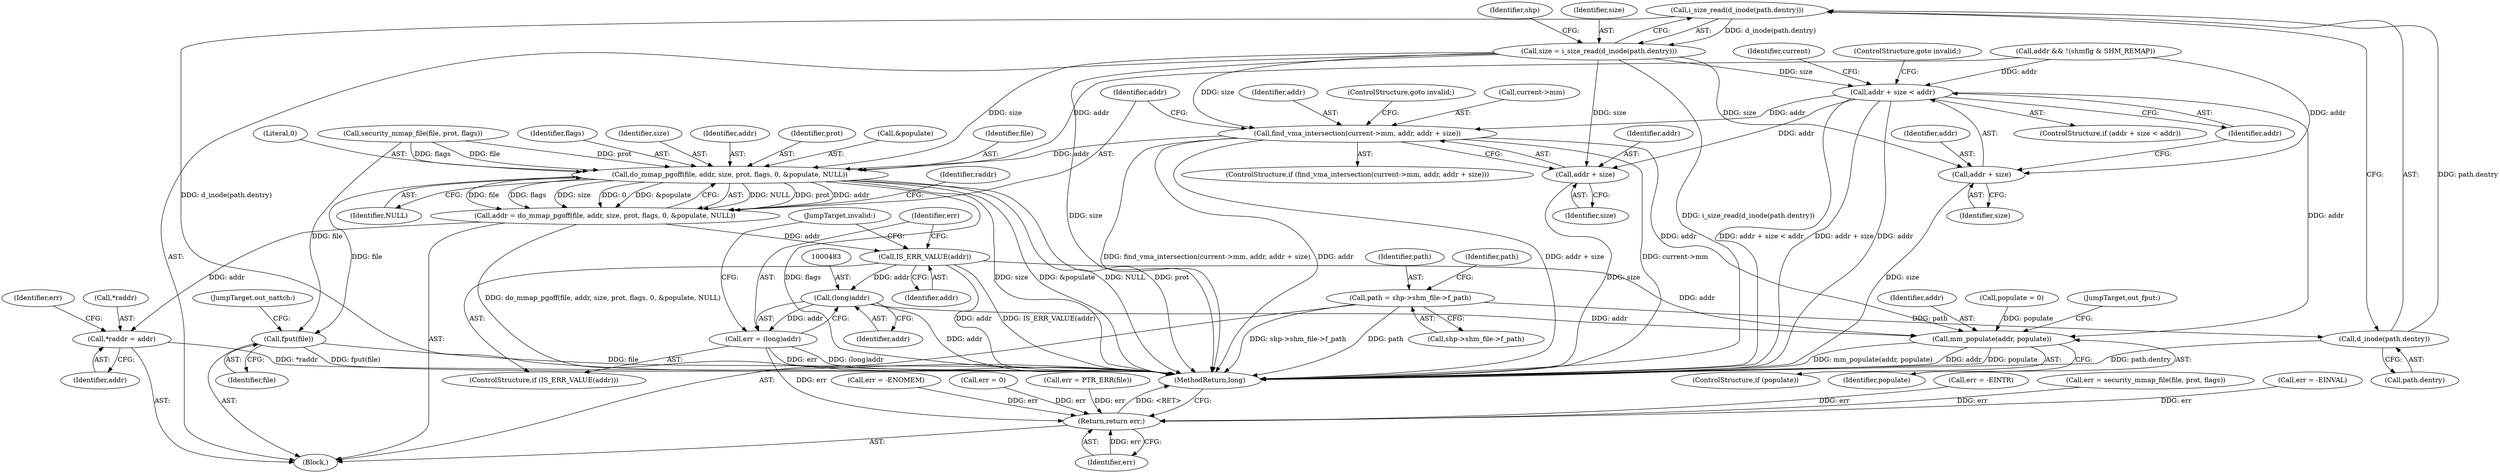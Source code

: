 digraph "0_linux_e1d35d4dc7f089e6c9c080d556feedf9c706f0c7@API" {
"1000306" [label="(Call,i_size_read(d_inode(path.dentry)))"];
"1000307" [label="(Call,d_inode(path.dentry))"];
"1000290" [label="(Call,path = shp->shm_file->f_path)"];
"1000304" [label="(Call,size = i_size_read(d_inode(path.dentry)))"];
"1000442" [label="(Call,addr + size < addr)"];
"1000449" [label="(Call,find_vma_intersection(current->mm, addr, addr + size))"];
"1000460" [label="(Call,do_mmap_pgoff(file, addr, size, prot, flags, 0, &populate, NULL))"];
"1000458" [label="(Call,addr = do_mmap_pgoff(file, addr, size, prot, flags, 0, &populate, NULL))"];
"1000470" [label="(Call,*raddr = addr)"];
"1000478" [label="(Call,IS_ERR_VALUE(addr))"];
"1000482" [label="(Call,(long)addr)"];
"1000480" [label="(Call,err = (long)addr)"];
"1000533" [label="(Return,return err;)"];
"1000495" [label="(Call,mm_populate(addr, populate))"];
"1000499" [label="(Call,fput(file))"];
"1000454" [label="(Call,addr + size)"];
"1000443" [label="(Call,addr + size)"];
"1000471" [label="(Call,*raddr)"];
"1000109" [label="(Block,)"];
"1000473" [label="(Identifier,addr)"];
"1000443" [label="(Call,addr + size)"];
"1000408" [label="(Call,security_mmap_file(file, prot, flags))"];
"1000474" [label="(Call,err = 0)"];
"1000493" [label="(ControlStructure,if (populate))"];
"1000496" [label="(Identifier,addr)"];
"1000451" [label="(Identifier,current)"];
"1000292" [label="(Call,shp->shm_file->f_path)"];
"1000540" [label="(MethodReturn,long)"];
"1000465" [label="(Identifier,flags)"];
"1000457" [label="(ControlStructure,goto invalid;)"];
"1000475" [label="(Identifier,err)"];
"1000351" [label="(Call,err = PTR_ERR(file))"];
"1000485" [label="(JumpTarget,invalid:)"];
"1000450" [label="(Call,current->mm)"];
"1000123" [label="(Call,populate = 0)"];
"1000449" [label="(Call,find_vma_intersection(current->mm, addr, addr + size))"];
"1000291" [label="(Identifier,path)"];
"1000424" [label="(Call,err = -EINTR)"];
"1000444" [label="(Identifier,addr)"];
"1000314" [label="(Identifier,shp)"];
"1000480" [label="(Call,err = (long)addr)"];
"1000463" [label="(Identifier,size)"];
"1000459" [label="(Identifier,addr)"];
"1000448" [label="(ControlStructure,if (find_vma_intersection(current->mm, addr, addr + size)))"];
"1000460" [label="(Call,do_mmap_pgoff(file, addr, size, prot, flags, 0, &populate, NULL))"];
"1000484" [label="(Identifier,addr)"];
"1000481" [label="(Identifier,err)"];
"1000441" [label="(ControlStructure,if (addr + size < addr))"];
"1000305" [label="(Identifier,size)"];
"1000482" [label="(Call,(long)addr)"];
"1000464" [label="(Identifier,prot)"];
"1000467" [label="(Call,&populate)"];
"1000478" [label="(Call,IS_ERR_VALUE(addr))"];
"1000499" [label="(Call,fput(file))"];
"1000498" [label="(JumpTarget,out_fput:)"];
"1000406" [label="(Call,err = security_mmap_file(file, prot, flags))"];
"1000447" [label="(ControlStructure,goto invalid;)"];
"1000470" [label="(Call,*raddr = addr)"];
"1000477" [label="(ControlStructure,if (IS_ERR_VALUE(addr)))"];
"1000534" [label="(Identifier,err)"];
"1000495" [label="(Call,mm_populate(addr, populate))"];
"1000455" [label="(Identifier,addr)"];
"1000456" [label="(Identifier,size)"];
"1000437" [label="(Call,err = -EINVAL)"];
"1000458" [label="(Call,addr = do_mmap_pgoff(file, addr, size, prot, flags, 0, &populate, NULL))"];
"1000307" [label="(Call,d_inode(path.dentry))"];
"1000308" [label="(Call,path.dentry)"];
"1000469" [label="(Identifier,NULL)"];
"1000461" [label="(Identifier,file)"];
"1000479" [label="(Identifier,addr)"];
"1000533" [label="(Return,return err;)"];
"1000453" [label="(Identifier,addr)"];
"1000500" [label="(Identifier,file)"];
"1000304" [label="(Call,size = i_size_read(d_inode(path.dentry)))"];
"1000446" [label="(Identifier,addr)"];
"1000306" [label="(Call,i_size_read(d_inode(path.dentry)))"];
"1000466" [label="(Literal,0)"];
"1000472" [label="(Identifier,raddr)"];
"1000430" [label="(Call,addr && !(shmflg & SHM_REMAP))"];
"1000462" [label="(Identifier,addr)"];
"1000442" [label="(Call,addr + size < addr)"];
"1000445" [label="(Identifier,size)"];
"1000317" [label="(Call,err = -ENOMEM)"];
"1000454" [label="(Call,addr + size)"];
"1000299" [label="(Identifier,path)"];
"1000501" [label="(JumpTarget,out_nattch:)"];
"1000497" [label="(Identifier,populate)"];
"1000290" [label="(Call,path = shp->shm_file->f_path)"];
"1000306" -> "1000304"  [label="AST: "];
"1000306" -> "1000307"  [label="CFG: "];
"1000307" -> "1000306"  [label="AST: "];
"1000304" -> "1000306"  [label="CFG: "];
"1000306" -> "1000540"  [label="DDG: d_inode(path.dentry)"];
"1000306" -> "1000304"  [label="DDG: d_inode(path.dentry)"];
"1000307" -> "1000306"  [label="DDG: path.dentry"];
"1000307" -> "1000308"  [label="CFG: "];
"1000308" -> "1000307"  [label="AST: "];
"1000307" -> "1000540"  [label="DDG: path.dentry"];
"1000290" -> "1000307"  [label="DDG: path"];
"1000290" -> "1000109"  [label="AST: "];
"1000290" -> "1000292"  [label="CFG: "];
"1000291" -> "1000290"  [label="AST: "];
"1000292" -> "1000290"  [label="AST: "];
"1000299" -> "1000290"  [label="CFG: "];
"1000290" -> "1000540"  [label="DDG: path"];
"1000290" -> "1000540"  [label="DDG: shp->shm_file->f_path"];
"1000304" -> "1000109"  [label="AST: "];
"1000305" -> "1000304"  [label="AST: "];
"1000314" -> "1000304"  [label="CFG: "];
"1000304" -> "1000540"  [label="DDG: size"];
"1000304" -> "1000540"  [label="DDG: i_size_read(d_inode(path.dentry))"];
"1000304" -> "1000442"  [label="DDG: size"];
"1000304" -> "1000443"  [label="DDG: size"];
"1000304" -> "1000449"  [label="DDG: size"];
"1000304" -> "1000454"  [label="DDG: size"];
"1000304" -> "1000460"  [label="DDG: size"];
"1000442" -> "1000441"  [label="AST: "];
"1000442" -> "1000446"  [label="CFG: "];
"1000443" -> "1000442"  [label="AST: "];
"1000446" -> "1000442"  [label="AST: "];
"1000447" -> "1000442"  [label="CFG: "];
"1000451" -> "1000442"  [label="CFG: "];
"1000442" -> "1000540"  [label="DDG: addr + size < addr"];
"1000442" -> "1000540"  [label="DDG: addr + size"];
"1000442" -> "1000540"  [label="DDG: addr"];
"1000430" -> "1000442"  [label="DDG: addr"];
"1000442" -> "1000449"  [label="DDG: addr"];
"1000442" -> "1000454"  [label="DDG: addr"];
"1000442" -> "1000495"  [label="DDG: addr"];
"1000449" -> "1000448"  [label="AST: "];
"1000449" -> "1000454"  [label="CFG: "];
"1000450" -> "1000449"  [label="AST: "];
"1000453" -> "1000449"  [label="AST: "];
"1000454" -> "1000449"  [label="AST: "];
"1000457" -> "1000449"  [label="CFG: "];
"1000459" -> "1000449"  [label="CFG: "];
"1000449" -> "1000540"  [label="DDG: current->mm"];
"1000449" -> "1000540"  [label="DDG: find_vma_intersection(current->mm, addr, addr + size)"];
"1000449" -> "1000540"  [label="DDG: addr"];
"1000449" -> "1000540"  [label="DDG: addr + size"];
"1000449" -> "1000460"  [label="DDG: addr"];
"1000449" -> "1000495"  [label="DDG: addr"];
"1000460" -> "1000458"  [label="AST: "];
"1000460" -> "1000469"  [label="CFG: "];
"1000461" -> "1000460"  [label="AST: "];
"1000462" -> "1000460"  [label="AST: "];
"1000463" -> "1000460"  [label="AST: "];
"1000464" -> "1000460"  [label="AST: "];
"1000465" -> "1000460"  [label="AST: "];
"1000466" -> "1000460"  [label="AST: "];
"1000467" -> "1000460"  [label="AST: "];
"1000469" -> "1000460"  [label="AST: "];
"1000458" -> "1000460"  [label="CFG: "];
"1000460" -> "1000540"  [label="DDG: flags"];
"1000460" -> "1000540"  [label="DDG: size"];
"1000460" -> "1000540"  [label="DDG: &populate"];
"1000460" -> "1000540"  [label="DDG: NULL"];
"1000460" -> "1000540"  [label="DDG: prot"];
"1000460" -> "1000458"  [label="DDG: NULL"];
"1000460" -> "1000458"  [label="DDG: prot"];
"1000460" -> "1000458"  [label="DDG: addr"];
"1000460" -> "1000458"  [label="DDG: file"];
"1000460" -> "1000458"  [label="DDG: flags"];
"1000460" -> "1000458"  [label="DDG: size"];
"1000460" -> "1000458"  [label="DDG: 0"];
"1000460" -> "1000458"  [label="DDG: &populate"];
"1000408" -> "1000460"  [label="DDG: file"];
"1000408" -> "1000460"  [label="DDG: prot"];
"1000408" -> "1000460"  [label="DDG: flags"];
"1000430" -> "1000460"  [label="DDG: addr"];
"1000460" -> "1000499"  [label="DDG: file"];
"1000458" -> "1000109"  [label="AST: "];
"1000459" -> "1000458"  [label="AST: "];
"1000472" -> "1000458"  [label="CFG: "];
"1000458" -> "1000540"  [label="DDG: do_mmap_pgoff(file, addr, size, prot, flags, 0, &populate, NULL)"];
"1000458" -> "1000470"  [label="DDG: addr"];
"1000458" -> "1000478"  [label="DDG: addr"];
"1000470" -> "1000109"  [label="AST: "];
"1000470" -> "1000473"  [label="CFG: "];
"1000471" -> "1000470"  [label="AST: "];
"1000473" -> "1000470"  [label="AST: "];
"1000475" -> "1000470"  [label="CFG: "];
"1000470" -> "1000540"  [label="DDG: *raddr"];
"1000478" -> "1000477"  [label="AST: "];
"1000478" -> "1000479"  [label="CFG: "];
"1000479" -> "1000478"  [label="AST: "];
"1000481" -> "1000478"  [label="CFG: "];
"1000485" -> "1000478"  [label="CFG: "];
"1000478" -> "1000540"  [label="DDG: addr"];
"1000478" -> "1000540"  [label="DDG: IS_ERR_VALUE(addr)"];
"1000478" -> "1000482"  [label="DDG: addr"];
"1000478" -> "1000495"  [label="DDG: addr"];
"1000482" -> "1000480"  [label="AST: "];
"1000482" -> "1000484"  [label="CFG: "];
"1000483" -> "1000482"  [label="AST: "];
"1000484" -> "1000482"  [label="AST: "];
"1000480" -> "1000482"  [label="CFG: "];
"1000482" -> "1000540"  [label="DDG: addr"];
"1000482" -> "1000480"  [label="DDG: addr"];
"1000482" -> "1000495"  [label="DDG: addr"];
"1000480" -> "1000477"  [label="AST: "];
"1000481" -> "1000480"  [label="AST: "];
"1000485" -> "1000480"  [label="CFG: "];
"1000480" -> "1000540"  [label="DDG: err"];
"1000480" -> "1000540"  [label="DDG: (long)addr"];
"1000480" -> "1000533"  [label="DDG: err"];
"1000533" -> "1000109"  [label="AST: "];
"1000533" -> "1000534"  [label="CFG: "];
"1000534" -> "1000533"  [label="AST: "];
"1000540" -> "1000533"  [label="CFG: "];
"1000533" -> "1000540"  [label="DDG: <RET>"];
"1000534" -> "1000533"  [label="DDG: err"];
"1000317" -> "1000533"  [label="DDG: err"];
"1000406" -> "1000533"  [label="DDG: err"];
"1000437" -> "1000533"  [label="DDG: err"];
"1000424" -> "1000533"  [label="DDG: err"];
"1000474" -> "1000533"  [label="DDG: err"];
"1000351" -> "1000533"  [label="DDG: err"];
"1000495" -> "1000493"  [label="AST: "];
"1000495" -> "1000497"  [label="CFG: "];
"1000496" -> "1000495"  [label="AST: "];
"1000497" -> "1000495"  [label="AST: "];
"1000498" -> "1000495"  [label="CFG: "];
"1000495" -> "1000540"  [label="DDG: addr"];
"1000495" -> "1000540"  [label="DDG: populate"];
"1000495" -> "1000540"  [label="DDG: mm_populate(addr, populate)"];
"1000123" -> "1000495"  [label="DDG: populate"];
"1000499" -> "1000109"  [label="AST: "];
"1000499" -> "1000500"  [label="CFG: "];
"1000500" -> "1000499"  [label="AST: "];
"1000501" -> "1000499"  [label="CFG: "];
"1000499" -> "1000540"  [label="DDG: fput(file)"];
"1000499" -> "1000540"  [label="DDG: file"];
"1000408" -> "1000499"  [label="DDG: file"];
"1000454" -> "1000456"  [label="CFG: "];
"1000455" -> "1000454"  [label="AST: "];
"1000456" -> "1000454"  [label="AST: "];
"1000454" -> "1000540"  [label="DDG: size"];
"1000443" -> "1000445"  [label="CFG: "];
"1000444" -> "1000443"  [label="AST: "];
"1000445" -> "1000443"  [label="AST: "];
"1000446" -> "1000443"  [label="CFG: "];
"1000443" -> "1000540"  [label="DDG: size"];
"1000430" -> "1000443"  [label="DDG: addr"];
}
